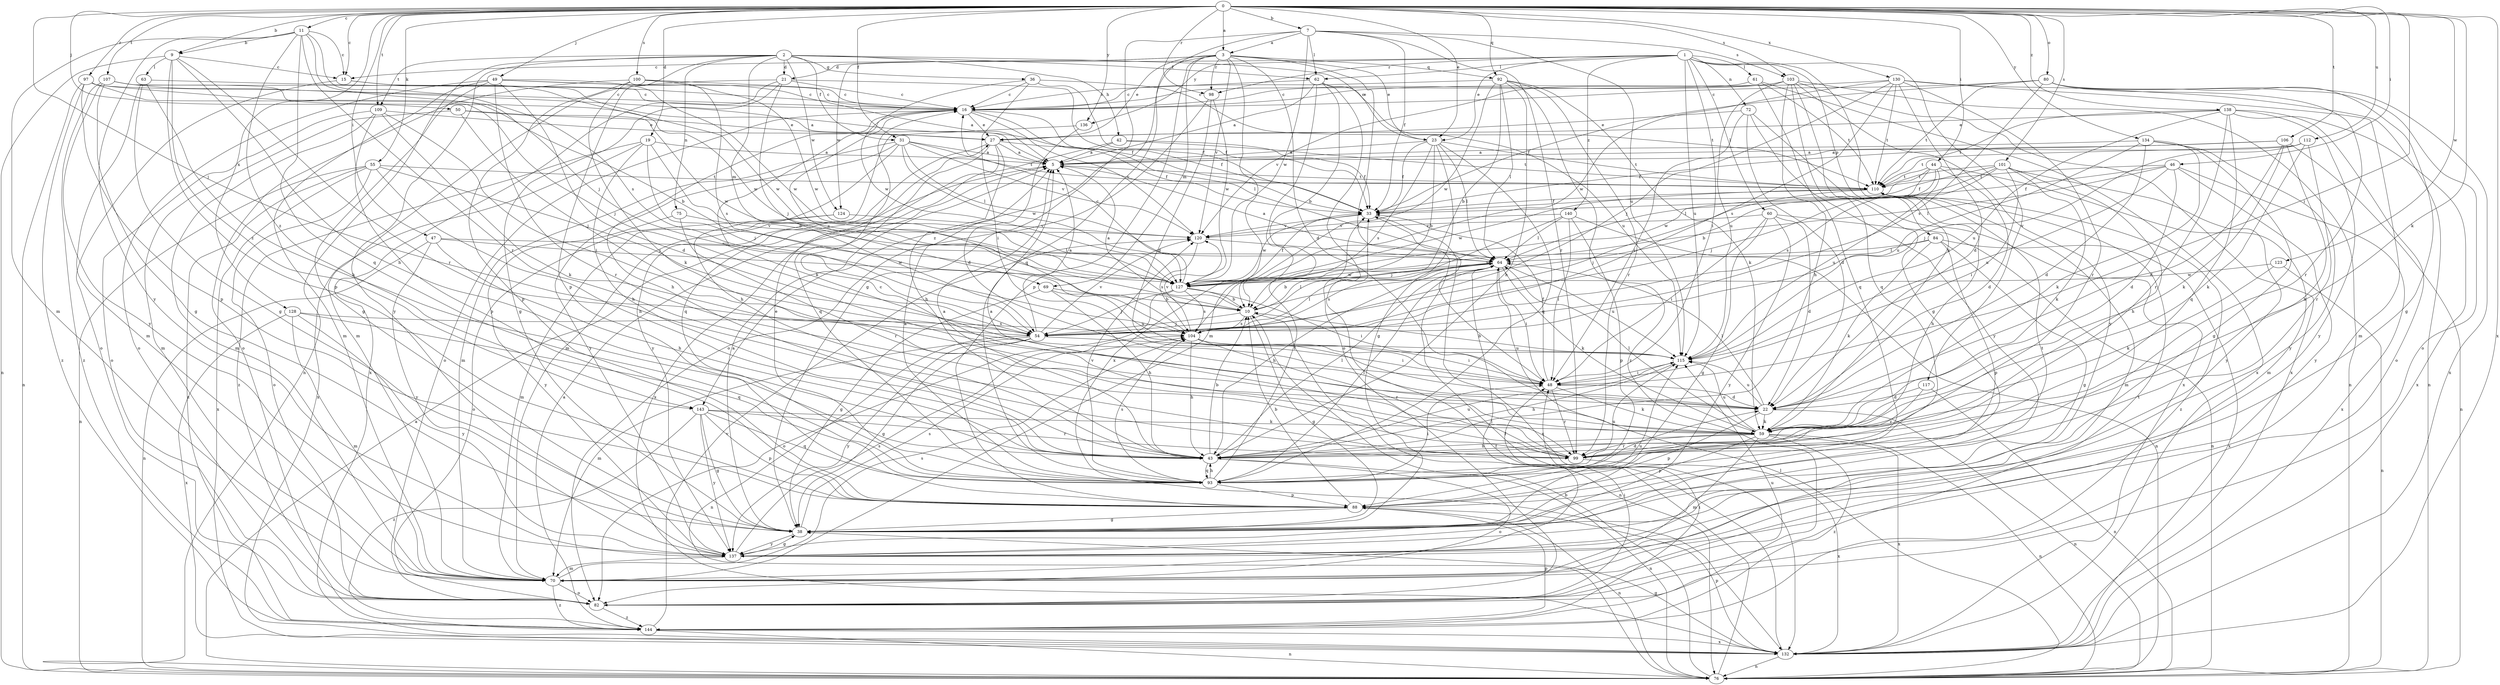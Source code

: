 strict digraph  {
0;
1;
2;
3;
5;
7;
9;
10;
11;
15;
16;
19;
21;
22;
23;
27;
31;
33;
36;
38;
42;
43;
44;
46;
47;
48;
49;
50;
54;
55;
59;
60;
61;
62;
63;
64;
69;
70;
72;
75;
76;
80;
82;
84;
88;
92;
93;
97;
98;
99;
100;
101;
103;
104;
106;
107;
109;
110;
112;
115;
117;
120;
123;
124;
127;
128;
130;
132;
134;
136;
137;
138;
140;
143;
144;
0 -> 3  [label=a];
0 -> 7  [label=b];
0 -> 9  [label=b];
0 -> 11  [label=c];
0 -> 15  [label=c];
0 -> 19  [label=d];
0 -> 23  [label=e];
0 -> 31  [label=f];
0 -> 44  [label=i];
0 -> 46  [label=i];
0 -> 47  [label=i];
0 -> 48  [label=i];
0 -> 49  [label=j];
0 -> 50  [label=j];
0 -> 54  [label=j];
0 -> 55  [label=k];
0 -> 59  [label=k];
0 -> 80  [label=o];
0 -> 92  [label=q];
0 -> 97  [label=r];
0 -> 98  [label=r];
0 -> 100  [label=s];
0 -> 101  [label=s];
0 -> 103  [label=s];
0 -> 106  [label=t];
0 -> 107  [label=t];
0 -> 109  [label=t];
0 -> 112  [label=u];
0 -> 123  [label=w];
0 -> 128  [label=x];
0 -> 130  [label=x];
0 -> 132  [label=x];
0 -> 134  [label=y];
0 -> 136  [label=y];
0 -> 138  [label=z];
1 -> 15  [label=c];
1 -> 23  [label=e];
1 -> 48  [label=i];
1 -> 59  [label=k];
1 -> 60  [label=l];
1 -> 61  [label=l];
1 -> 62  [label=l];
1 -> 72  [label=n];
1 -> 84  [label=p];
1 -> 98  [label=r];
1 -> 115  [label=u];
1 -> 117  [label=v];
1 -> 136  [label=y];
1 -> 140  [label=z];
2 -> 21  [label=d];
2 -> 23  [label=e];
2 -> 31  [label=f];
2 -> 36  [label=g];
2 -> 42  [label=h];
2 -> 62  [label=l];
2 -> 69  [label=m];
2 -> 75  [label=n];
2 -> 76  [label=n];
2 -> 88  [label=p];
2 -> 109  [label=t];
2 -> 124  [label=w];
2 -> 137  [label=y];
3 -> 21  [label=d];
3 -> 22  [label=d];
3 -> 23  [label=e];
3 -> 27  [label=e];
3 -> 48  [label=i];
3 -> 69  [label=m];
3 -> 88  [label=p];
3 -> 92  [label=q];
3 -> 98  [label=r];
3 -> 120  [label=v];
3 -> 124  [label=w];
3 -> 132  [label=x];
3 -> 143  [label=z];
5 -> 110  [label=t];
7 -> 3  [label=a];
7 -> 33  [label=f];
7 -> 38  [label=g];
7 -> 62  [label=l];
7 -> 93  [label=q];
7 -> 99  [label=r];
7 -> 103  [label=s];
7 -> 115  [label=u];
7 -> 127  [label=w];
9 -> 15  [label=c];
9 -> 43  [label=h];
9 -> 63  [label=l];
9 -> 76  [label=n];
9 -> 88  [label=p];
9 -> 99  [label=r];
9 -> 143  [label=z];
10 -> 5  [label=a];
10 -> 38  [label=g];
10 -> 54  [label=j];
10 -> 64  [label=l];
10 -> 76  [label=n];
10 -> 104  [label=s];
11 -> 9  [label=b];
11 -> 15  [label=c];
11 -> 54  [label=j];
11 -> 70  [label=m];
11 -> 93  [label=q];
11 -> 99  [label=r];
11 -> 104  [label=s];
11 -> 137  [label=y];
11 -> 143  [label=z];
15 -> 33  [label=f];
15 -> 82  [label=o];
15 -> 127  [label=w];
16 -> 27  [label=e];
16 -> 33  [label=f];
16 -> 43  [label=h];
16 -> 59  [label=k];
16 -> 64  [label=l];
16 -> 82  [label=o];
16 -> 120  [label=v];
19 -> 5  [label=a];
19 -> 10  [label=b];
19 -> 43  [label=h];
19 -> 54  [label=j];
19 -> 132  [label=x];
19 -> 144  [label=z];
21 -> 16  [label=c];
21 -> 33  [label=f];
21 -> 38  [label=g];
21 -> 54  [label=j];
21 -> 70  [label=m];
21 -> 132  [label=x];
22 -> 59  [label=k];
22 -> 64  [label=l];
22 -> 76  [label=n];
22 -> 88  [label=p];
22 -> 115  [label=u];
23 -> 5  [label=a];
23 -> 10  [label=b];
23 -> 33  [label=f];
23 -> 38  [label=g];
23 -> 64  [label=l];
23 -> 93  [label=q];
23 -> 104  [label=s];
23 -> 110  [label=t];
27 -> 5  [label=a];
27 -> 33  [label=f];
27 -> 43  [label=h];
27 -> 93  [label=q];
27 -> 132  [label=x];
27 -> 137  [label=y];
31 -> 5  [label=a];
31 -> 43  [label=h];
31 -> 64  [label=l];
31 -> 70  [label=m];
31 -> 110  [label=t];
31 -> 120  [label=v];
31 -> 127  [label=w];
31 -> 137  [label=y];
33 -> 120  [label=v];
33 -> 127  [label=w];
33 -> 132  [label=x];
36 -> 16  [label=c];
36 -> 33  [label=f];
36 -> 48  [label=i];
36 -> 110  [label=t];
36 -> 127  [label=w];
38 -> 5  [label=a];
38 -> 104  [label=s];
38 -> 115  [label=u];
38 -> 137  [label=y];
42 -> 5  [label=a];
42 -> 33  [label=f];
42 -> 93  [label=q];
42 -> 110  [label=t];
43 -> 5  [label=a];
43 -> 10  [label=b];
43 -> 64  [label=l];
43 -> 76  [label=n];
43 -> 82  [label=o];
43 -> 93  [label=q];
43 -> 115  [label=u];
44 -> 10  [label=b];
44 -> 22  [label=d];
44 -> 54  [label=j];
44 -> 70  [label=m];
44 -> 104  [label=s];
44 -> 110  [label=t];
44 -> 115  [label=u];
46 -> 22  [label=d];
46 -> 33  [label=f];
46 -> 64  [label=l];
46 -> 110  [label=t];
46 -> 115  [label=u];
46 -> 132  [label=x];
46 -> 137  [label=y];
47 -> 43  [label=h];
47 -> 64  [label=l];
47 -> 76  [label=n];
47 -> 127  [label=w];
47 -> 137  [label=y];
48 -> 22  [label=d];
48 -> 33  [label=f];
48 -> 59  [label=k];
48 -> 99  [label=r];
49 -> 5  [label=a];
49 -> 16  [label=c];
49 -> 22  [label=d];
49 -> 38  [label=g];
49 -> 70  [label=m];
49 -> 82  [label=o];
49 -> 99  [label=r];
49 -> 127  [label=w];
50 -> 27  [label=e];
50 -> 54  [label=j];
50 -> 70  [label=m];
50 -> 127  [label=w];
54 -> 5  [label=a];
54 -> 38  [label=g];
54 -> 48  [label=i];
54 -> 64  [label=l];
54 -> 70  [label=m];
54 -> 76  [label=n];
54 -> 120  [label=v];
54 -> 137  [label=y];
55 -> 43  [label=h];
55 -> 54  [label=j];
55 -> 76  [label=n];
55 -> 82  [label=o];
55 -> 110  [label=t];
55 -> 132  [label=x];
55 -> 144  [label=z];
59 -> 43  [label=h];
59 -> 64  [label=l];
59 -> 70  [label=m];
59 -> 76  [label=n];
59 -> 88  [label=p];
59 -> 99  [label=r];
59 -> 115  [label=u];
59 -> 132  [label=x];
59 -> 144  [label=z];
60 -> 22  [label=d];
60 -> 38  [label=g];
60 -> 48  [label=i];
60 -> 76  [label=n];
60 -> 120  [label=v];
60 -> 137  [label=y];
61 -> 16  [label=c];
61 -> 93  [label=q];
61 -> 110  [label=t];
61 -> 132  [label=x];
62 -> 5  [label=a];
62 -> 10  [label=b];
62 -> 16  [label=c];
62 -> 70  [label=m];
62 -> 82  [label=o];
62 -> 115  [label=u];
63 -> 16  [label=c];
63 -> 38  [label=g];
63 -> 43  [label=h];
63 -> 70  [label=m];
64 -> 5  [label=a];
64 -> 10  [label=b];
64 -> 43  [label=h];
64 -> 48  [label=i];
64 -> 59  [label=k];
64 -> 104  [label=s];
64 -> 115  [label=u];
64 -> 127  [label=w];
69 -> 10  [label=b];
69 -> 38  [label=g];
69 -> 43  [label=h];
69 -> 115  [label=u];
70 -> 64  [label=l];
70 -> 82  [label=o];
70 -> 104  [label=s];
70 -> 144  [label=z];
72 -> 22  [label=d];
72 -> 27  [label=e];
72 -> 48  [label=i];
72 -> 132  [label=x];
72 -> 137  [label=y];
75 -> 99  [label=r];
75 -> 120  [label=v];
75 -> 137  [label=y];
76 -> 5  [label=a];
76 -> 10  [label=b];
76 -> 33  [label=f];
76 -> 64  [label=l];
80 -> 16  [label=c];
80 -> 33  [label=f];
80 -> 38  [label=g];
80 -> 82  [label=o];
80 -> 99  [label=r];
80 -> 104  [label=s];
80 -> 110  [label=t];
80 -> 132  [label=x];
82 -> 48  [label=i];
82 -> 110  [label=t];
82 -> 115  [label=u];
82 -> 144  [label=z];
84 -> 38  [label=g];
84 -> 59  [label=k];
84 -> 64  [label=l];
84 -> 88  [label=p];
84 -> 127  [label=w];
84 -> 132  [label=x];
88 -> 10  [label=b];
88 -> 38  [label=g];
88 -> 76  [label=n];
88 -> 110  [label=t];
92 -> 10  [label=b];
92 -> 16  [label=c];
92 -> 43  [label=h];
92 -> 59  [label=k];
92 -> 64  [label=l];
92 -> 99  [label=r];
92 -> 127  [label=w];
92 -> 144  [label=z];
93 -> 5  [label=a];
93 -> 22  [label=d];
93 -> 27  [label=e];
93 -> 33  [label=f];
93 -> 43  [label=h];
93 -> 48  [label=i];
93 -> 64  [label=l];
93 -> 88  [label=p];
93 -> 104  [label=s];
93 -> 115  [label=u];
93 -> 120  [label=v];
97 -> 10  [label=b];
97 -> 16  [label=c];
97 -> 54  [label=j];
97 -> 76  [label=n];
97 -> 88  [label=p];
97 -> 144  [label=z];
98 -> 22  [label=d];
98 -> 82  [label=o];
98 -> 127  [label=w];
99 -> 5  [label=a];
99 -> 16  [label=c];
99 -> 132  [label=x];
100 -> 16  [label=c];
100 -> 59  [label=k];
100 -> 82  [label=o];
100 -> 88  [label=p];
100 -> 104  [label=s];
100 -> 127  [label=w];
101 -> 33  [label=f];
101 -> 43  [label=h];
101 -> 48  [label=i];
101 -> 59  [label=k];
101 -> 64  [label=l];
101 -> 110  [label=t];
101 -> 127  [label=w];
101 -> 137  [label=y];
103 -> 16  [label=c];
103 -> 38  [label=g];
103 -> 43  [label=h];
103 -> 76  [label=n];
103 -> 93  [label=q];
103 -> 115  [label=u];
103 -> 120  [label=v];
103 -> 132  [label=x];
103 -> 137  [label=y];
104 -> 16  [label=c];
104 -> 43  [label=h];
104 -> 48  [label=i];
104 -> 99  [label=r];
104 -> 115  [label=u];
104 -> 120  [label=v];
106 -> 5  [label=a];
106 -> 22  [label=d];
106 -> 33  [label=f];
106 -> 43  [label=h];
106 -> 59  [label=k];
106 -> 76  [label=n];
107 -> 5  [label=a];
107 -> 16  [label=c];
107 -> 38  [label=g];
107 -> 127  [label=w];
107 -> 137  [label=y];
107 -> 144  [label=z];
109 -> 27  [label=e];
109 -> 48  [label=i];
109 -> 59  [label=k];
109 -> 70  [label=m];
109 -> 82  [label=o];
109 -> 88  [label=p];
110 -> 33  [label=f];
110 -> 43  [label=h];
110 -> 54  [label=j];
110 -> 70  [label=m];
110 -> 127  [label=w];
110 -> 144  [label=z];
112 -> 5  [label=a];
112 -> 54  [label=j];
112 -> 59  [label=k];
112 -> 99  [label=r];
112 -> 110  [label=t];
115 -> 10  [label=b];
115 -> 43  [label=h];
115 -> 48  [label=i];
117 -> 22  [label=d];
117 -> 76  [label=n];
117 -> 99  [label=r];
120 -> 64  [label=l];
120 -> 104  [label=s];
123 -> 59  [label=k];
123 -> 76  [label=n];
123 -> 127  [label=w];
124 -> 70  [label=m];
124 -> 82  [label=o];
124 -> 120  [label=v];
127 -> 10  [label=b];
127 -> 16  [label=c];
127 -> 33  [label=f];
127 -> 48  [label=i];
127 -> 54  [label=j];
127 -> 82  [label=o];
127 -> 104  [label=s];
128 -> 70  [label=m];
128 -> 93  [label=q];
128 -> 104  [label=s];
128 -> 132  [label=x];
128 -> 137  [label=y];
130 -> 16  [label=c];
130 -> 22  [label=d];
130 -> 54  [label=j];
130 -> 70  [label=m];
130 -> 76  [label=n];
130 -> 99  [label=r];
130 -> 104  [label=s];
130 -> 110  [label=t];
130 -> 127  [label=w];
132 -> 33  [label=f];
132 -> 38  [label=g];
132 -> 76  [label=n];
132 -> 88  [label=p];
134 -> 5  [label=a];
134 -> 22  [label=d];
134 -> 38  [label=g];
134 -> 59  [label=k];
134 -> 115  [label=u];
134 -> 137  [label=y];
136 -> 22  [label=d];
136 -> 70  [label=m];
137 -> 38  [label=g];
137 -> 70  [label=m];
137 -> 104  [label=s];
138 -> 27  [label=e];
138 -> 82  [label=o];
138 -> 93  [label=q];
138 -> 99  [label=r];
138 -> 110  [label=t];
138 -> 115  [label=u];
138 -> 132  [label=x];
138 -> 137  [label=y];
140 -> 48  [label=i];
140 -> 54  [label=j];
140 -> 64  [label=l];
140 -> 76  [label=n];
140 -> 88  [label=p];
140 -> 120  [label=v];
143 -> 38  [label=g];
143 -> 59  [label=k];
143 -> 88  [label=p];
143 -> 93  [label=q];
143 -> 99  [label=r];
143 -> 137  [label=y];
143 -> 144  [label=z];
144 -> 5  [label=a];
144 -> 48  [label=i];
144 -> 76  [label=n];
144 -> 88  [label=p];
144 -> 120  [label=v];
144 -> 132  [label=x];
}
